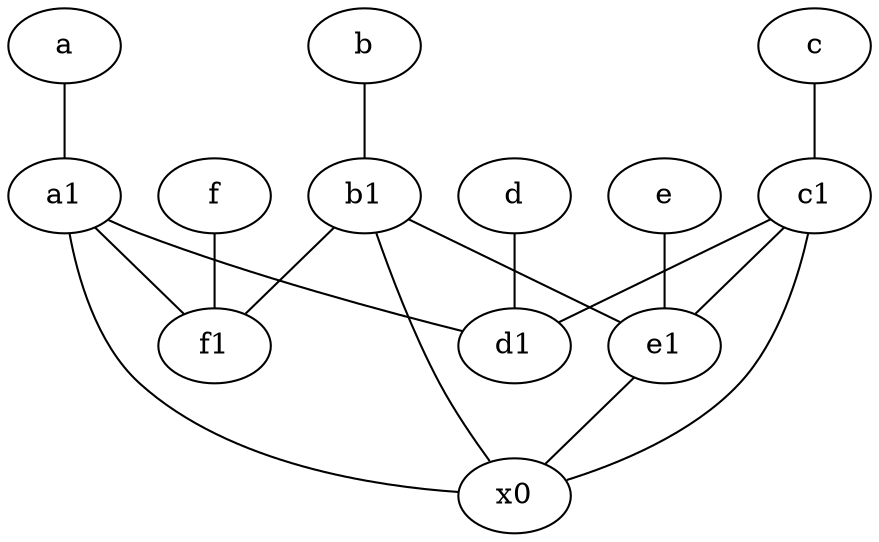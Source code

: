 graph {
	node [labelfontsize=50]
	d1 [labelfontsize=50 pos="3,5!"]
	d [labelfontsize=50 pos="2,5!"]
	f1 [labelfontsize=50 pos="3,8!"]
	e [labelfontsize=50 pos="7,9!"]
	b [labelfontsize=50 pos="10,4!"]
	c [labelfontsize=50 pos="4.5,2!"]
	f [labelfontsize=50 pos="3,9!"]
	a1 [labelfontsize=50 pos="8,3!"]
	b1 [labelfontsize=50 pos="9,4!"]
	x0 [labelfontsize=50]
	c1 [labelfontsize=50 pos="4.5,3!"]
	a [labelfontsize=50 pos="8,2!"]
	e1 [labelfontsize=50 pos="7,7!"]
	a -- a1
	b1 -- x0
	a1 -- f1
	c1 -- e1
	e1 -- x0
	c1 -- x0
	a1 -- d1
	b -- b1
	b1 -- e1
	b1 -- f1
	c -- c1
	c1 -- d1
	e -- e1
	a1 -- x0
	d -- d1
	f -- f1
}

